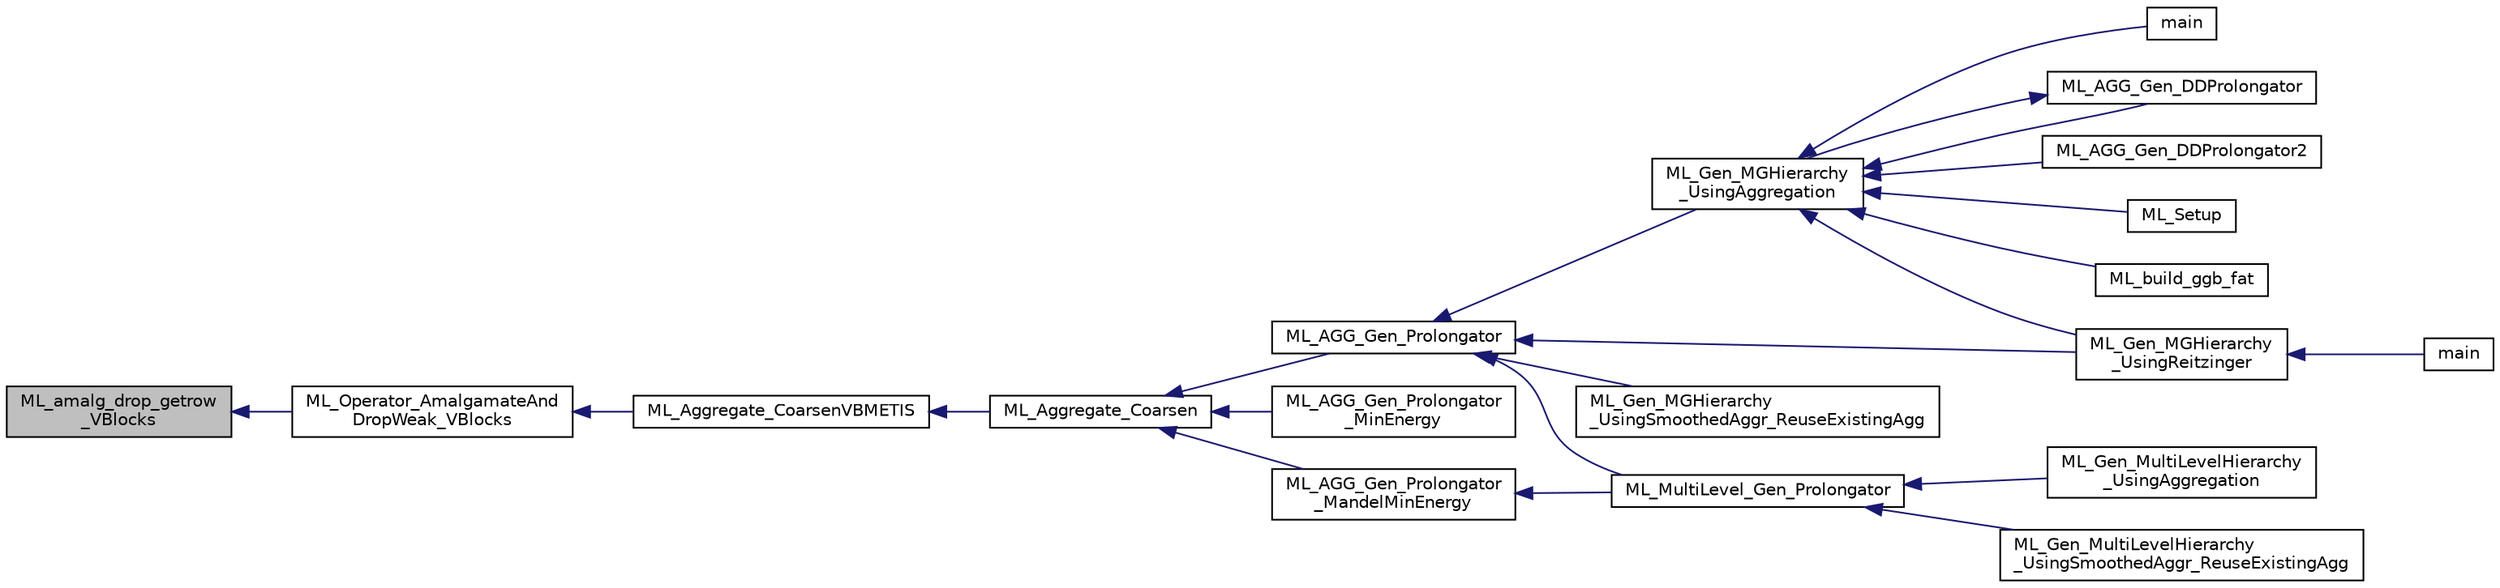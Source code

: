 digraph "ML_amalg_drop_getrow_VBlocks"
{
  edge [fontname="Helvetica",fontsize="10",labelfontname="Helvetica",labelfontsize="10"];
  node [fontname="Helvetica",fontsize="10",shape=record];
  rankdir="LR";
  Node77 [label="ML_amalg_drop_getrow\l_VBlocks",height=0.2,width=0.4,color="black", fillcolor="grey75", style="filled", fontcolor="black"];
  Node77 -> Node78 [dir="back",color="midnightblue",fontsize="10",style="solid",fontname="Helvetica"];
  Node78 [label="ML_Operator_AmalgamateAnd\lDropWeak_VBlocks",height=0.2,width=0.4,color="black", fillcolor="white", style="filled",URL="$d0/d96/ml__agg___v_b_m_e_t_i_s_8h.html#aecd7c83190f6ef13c6594cc9f9ab4c46",tooltip="Modify matrix so that it uses a getrow wrapper. "];
  Node78 -> Node79 [dir="back",color="midnightblue",fontsize="10",style="solid",fontname="Helvetica"];
  Node79 [label="ML_Aggregate_CoarsenVBMETIS",height=0.2,width=0.4,color="black", fillcolor="white", style="filled",URL="$d0/d96/ml__agg___v_b_m_e_t_i_s_8h.html#a6f546763a82ed9f0c6cd72f63c094566",tooltip="create non-smoothed aggregates using METIS "];
  Node79 -> Node80 [dir="back",color="midnightblue",fontsize="10",style="solid",fontname="Helvetica"];
  Node80 [label="ML_Aggregate_Coarsen",height=0.2,width=0.4,color="black", fillcolor="white", style="filled",URL="$dd/da4/ml__aggregate_8h.html#a26c58349c770e0946c656ad9d299dc9a"];
  Node80 -> Node81 [dir="back",color="midnightblue",fontsize="10",style="solid",fontname="Helvetica"];
  Node81 [label="ML_AGG_Gen_Prolongator",height=0.2,width=0.4,color="black", fillcolor="white", style="filled",URL="$d0/d33/ml__agg__gen_p_8h.html#a54a698830512f930ca438a23b3c26a2f"];
  Node81 -> Node82 [dir="back",color="midnightblue",fontsize="10",style="solid",fontname="Helvetica"];
  Node82 [label="ML_Gen_MGHierarchy\l_UsingAggregation",height=0.2,width=0.4,color="black", fillcolor="white", style="filled",URL="$d0/d33/ml__agg__gen_p_8h.html#ae9980b6a4d94d467d5865727725cb1b8"];
  Node82 -> Node83 [dir="back",color="midnightblue",fontsize="10",style="solid",fontname="Helvetica"];
  Node83 [label="main",height=0.2,width=0.4,color="black", fillcolor="white", style="filled",URL="$d5/d8c/mlguide_8c.html#a0ddf1224851353fc92bfbff6f499fa97"];
  Node82 -> Node84 [dir="back",color="midnightblue",fontsize="10",style="solid",fontname="Helvetica"];
  Node84 [label="ML_AGG_Gen_DDProlongator",height=0.2,width=0.4,color="black", fillcolor="white", style="filled",URL="$d0/d33/ml__agg__gen_p_8h.html#a55f0768e24055d7d503b95ad16e63a39"];
  Node84 -> Node82 [dir="back",color="midnightblue",fontsize="10",style="solid",fontname="Helvetica"];
  Node82 -> Node85 [dir="back",color="midnightblue",fontsize="10",style="solid",fontname="Helvetica"];
  Node85 [label="ML_AGG_Gen_DDProlongator2",height=0.2,width=0.4,color="black", fillcolor="white", style="filled",URL="$d0/d33/ml__agg__gen_p_8h.html#a1c6a82c0137de25725bc1708adb0f65e"];
  Node82 -> Node86 [dir="back",color="midnightblue",fontsize="10",style="solid",fontname="Helvetica"];
  Node86 [label="ML_Gen_MGHierarchy\l_UsingReitzinger",height=0.2,width=0.4,color="black", fillcolor="white", style="filled",URL="$d5/d9b/ml__agg__reitzinger_8h.html#a109c0acc3b9efbf213a9f49d756cdda1"];
  Node86 -> Node87 [dir="back",color="midnightblue",fontsize="10",style="solid",fontname="Helvetica"];
  Node87 [label="main",height=0.2,width=0.4,color="black", fillcolor="white", style="filled",URL="$d5/d21/ml__simple__max_8c.html#a0ddf1224851353fc92bfbff6f499fa97"];
  Node82 -> Node88 [dir="back",color="midnightblue",fontsize="10",style="solid",fontname="Helvetica"];
  Node88 [label="ML_Setup",height=0.2,width=0.4,color="black", fillcolor="white", style="filled",URL="$db/de5/ml__struct_8h.html#a3e510083e545d8f69ebf2c7904c2ad92"];
  Node82 -> Node89 [dir="back",color="midnightblue",fontsize="10",style="solid",fontname="Helvetica"];
  Node89 [label="ML_build_ggb_fat",height=0.2,width=0.4,color="black", fillcolor="white", style="filled",URL="$db/de5/ml__struct_8h.html#a29c5797e6cbb5e0a36b743546c60a979"];
  Node81 -> Node90 [dir="back",color="midnightblue",fontsize="10",style="solid",fontname="Helvetica"];
  Node90 [label="ML_Gen_MGHierarchy\l_UsingSmoothedAggr_ReuseExistingAgg",height=0.2,width=0.4,color="black", fillcolor="white", style="filled",URL="$d0/d33/ml__agg__gen_p_8h.html#a5f5a51370590a53ee4a81315f3d2109e"];
  Node81 -> Node91 [dir="back",color="midnightblue",fontsize="10",style="solid",fontname="Helvetica"];
  Node91 [label="ML_MultiLevel_Gen_Prolongator",height=0.2,width=0.4,color="black", fillcolor="white", style="filled",URL="$d0/d33/ml__agg__gen_p_8h.html#a69d5fe24f9b1bfc2267c54124b8d6e54"];
  Node91 -> Node92 [dir="back",color="midnightblue",fontsize="10",style="solid",fontname="Helvetica"];
  Node92 [label="ML_Gen_MultiLevelHierarchy\l_UsingAggregation",height=0.2,width=0.4,color="black", fillcolor="white", style="filled",URL="$d0/d33/ml__agg__gen_p_8h.html#ae7d1b526f0441504fca9924114c35306"];
  Node91 -> Node93 [dir="back",color="midnightblue",fontsize="10",style="solid",fontname="Helvetica"];
  Node93 [label="ML_Gen_MultiLevelHierarchy\l_UsingSmoothedAggr_ReuseExistingAgg",height=0.2,width=0.4,color="black", fillcolor="white", style="filled",URL="$d0/d33/ml__agg__gen_p_8h.html#a401a0ca1f24bd136d5fcf880b4a85a2e"];
  Node81 -> Node86 [dir="back",color="midnightblue",fontsize="10",style="solid",fontname="Helvetica"];
  Node80 -> Node94 [dir="back",color="midnightblue",fontsize="10",style="solid",fontname="Helvetica"];
  Node94 [label="ML_AGG_Gen_Prolongator\l_MinEnergy",height=0.2,width=0.4,color="black", fillcolor="white", style="filled",URL="$d3/d4f/ml__agg__min__energy_8h.html#a5cd54c03ba7c3c66bb2c5e755f04c916"];
  Node80 -> Node95 [dir="back",color="midnightblue",fontsize="10",style="solid",fontname="Helvetica"];
  Node95 [label="ML_AGG_Gen_Prolongator\l_MandelMinEnergy",height=0.2,width=0.4,color="black", fillcolor="white", style="filled",URL="$d3/d4f/ml__agg__min__energy_8h.html#ad06158a73f2f0dddc7afa10c21f8c1fe"];
  Node95 -> Node91 [dir="back",color="midnightblue",fontsize="10",style="solid",fontname="Helvetica"];
}

